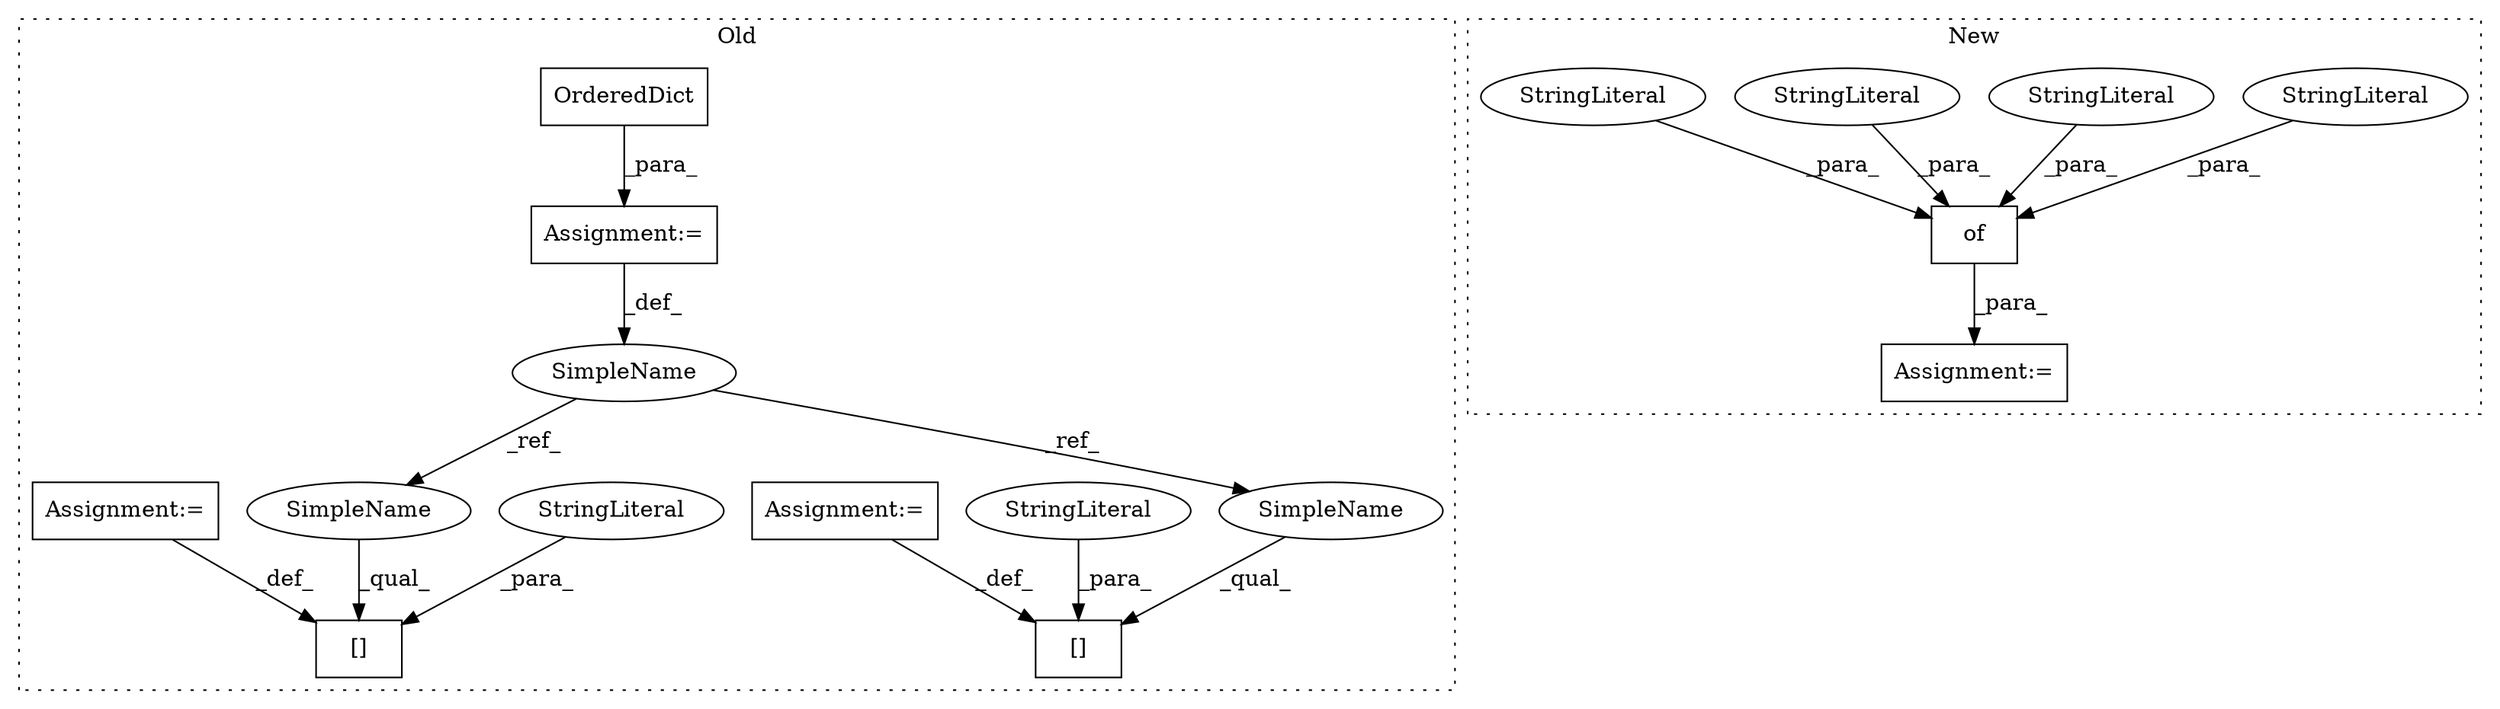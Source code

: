 digraph G {
subgraph cluster0 {
1 [label="OrderedDict" a="32" s="23459" l="13" shape="box"];
3 [label="Assignment:=" a="7" s="23458" l="1" shape="box"];
9 [label="[]" a="2" s="23512,23525" l="8,1" shape="box"];
10 [label="SimpleName" a="42" s="23451" l="7" shape="ellipse"];
11 [label="[]" a="2" s="23478,23491" l="8,1" shape="box"];
12 [label="StringLiteral" a="45" s="23520" l="5" shape="ellipse"];
13 [label="StringLiteral" a="45" s="23486" l="5" shape="ellipse"];
14 [label="Assignment:=" a="7" s="23526" l="1" shape="box"];
15 [label="Assignment:=" a="7" s="23492" l="1" shape="box"];
16 [label="SimpleName" a="42" s="23478" l="7" shape="ellipse"];
17 [label="SimpleName" a="42" s="23512" l="7" shape="ellipse"];
label = "Old";
style="dotted";
}
subgraph cluster1 {
2 [label="of" a="32" s="23357,23399" l="3,1" shape="box"];
4 [label="Assignment:=" a="7" s="23352" l="1" shape="box"];
5 [label="StringLiteral" a="45" s="23386" l="13" shape="ellipse"];
6 [label="StringLiteral" a="45" s="23380" l="5" shape="ellipse"];
7 [label="StringLiteral" a="45" s="23366" l="13" shape="ellipse"];
8 [label="StringLiteral" a="45" s="23360" l="5" shape="ellipse"];
label = "New";
style="dotted";
}
1 -> 3 [label="_para_"];
2 -> 4 [label="_para_"];
3 -> 10 [label="_def_"];
5 -> 2 [label="_para_"];
6 -> 2 [label="_para_"];
7 -> 2 [label="_para_"];
8 -> 2 [label="_para_"];
10 -> 16 [label="_ref_"];
10 -> 17 [label="_ref_"];
12 -> 9 [label="_para_"];
13 -> 11 [label="_para_"];
14 -> 9 [label="_def_"];
15 -> 11 [label="_def_"];
16 -> 11 [label="_qual_"];
17 -> 9 [label="_qual_"];
}